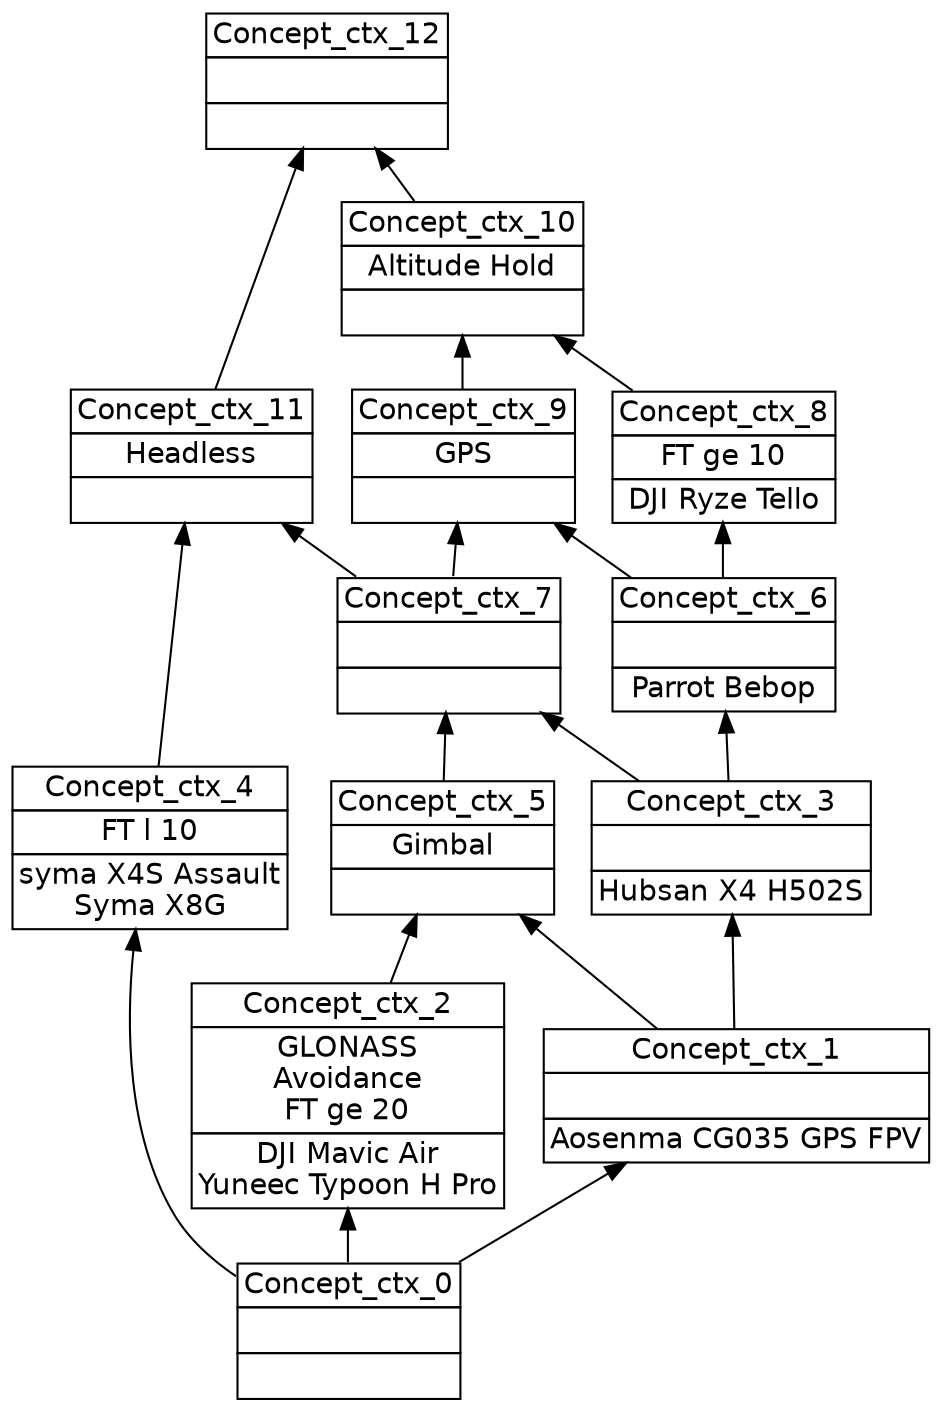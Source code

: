 digraph G { 
	rankdir=BT;
	margin=0;
	node [margin="0.03,0.03",fontname="DejaVu Sans"];
	ranksep=0.3;
	nodesep=0.2;
//graph[label="name:ctx,concept number:13,object number:8,attribute number:9"
13 [shape=none,label=<<table border="0" cellborder="1" cellspacing="0" port="p"><tr><td>Concept_ctx_12</td></tr><tr><td><br/></td></tr><tr><td><br/></td></tr></table>>];
14 [shape=none,label=<<table border="0" cellborder="1" cellspacing="0" port="p"><tr><td>Concept_ctx_5</td></tr><tr><td>Gimbal<br/></td></tr><tr><td><br/></td></tr></table>>];
15 [shape=none,label=<<table border="0" cellborder="1" cellspacing="0" port="p"><tr><td>Concept_ctx_9</td></tr><tr><td>GPS<br/></td></tr><tr><td><br/></td></tr></table>>];
16 [shape=none,label=<<table border="0" cellborder="1" cellspacing="0" port="p"><tr><td>Concept_ctx_2</td></tr><tr><td>GLONASS<br/>Avoidance<br/>FT ge 20<br/></td></tr><tr><td>DJI Mavic Air<br/>Yuneec Typoon H Pro<br/></td></tr></table>>];
17 [shape=none,label=<<table border="0" cellborder="1" cellspacing="0" port="p"><tr><td>Concept_ctx_7</td></tr><tr><td><br/></td></tr><tr><td><br/></td></tr></table>>];
18 [shape=none,label=<<table border="0" cellborder="1" cellspacing="0" port="p"><tr><td>Concept_ctx_11</td></tr><tr><td>Headless<br/></td></tr><tr><td><br/></td></tr></table>>];
19 [shape=none,label=<<table border="0" cellborder="1" cellspacing="0" port="p"><tr><td>Concept_ctx_10</td></tr><tr><td>Altitude Hold<br/></td></tr><tr><td><br/></td></tr></table>>];
20 [shape=none,label=<<table border="0" cellborder="1" cellspacing="0" port="p"><tr><td>Concept_ctx_0</td></tr><tr><td><br/></td></tr><tr><td><br/></td></tr></table>>];
21 [shape=none,label=<<table border="0" cellborder="1" cellspacing="0" port="p"><tr><td>Concept_ctx_4</td></tr><tr><td>FT l 10<br/></td></tr><tr><td>syma X4S Assault<br/>Syma X8G<br/></td></tr></table>>];
22 [shape=none,label=<<table border="0" cellborder="1" cellspacing="0" port="p"><tr><td>Concept_ctx_1</td></tr><tr><td><br/></td></tr><tr><td>Aosenma CG035 GPS FPV<br/></td></tr></table>>];
23 [shape=none,label=<<table border="0" cellborder="1" cellspacing="0" port="p"><tr><td>Concept_ctx_3</td></tr><tr><td><br/></td></tr><tr><td>Hubsan X4 H502S<br/></td></tr></table>>];
24 [shape=none,label=<<table border="0" cellborder="1" cellspacing="0" port="p"><tr><td>Concept_ctx_6</td></tr><tr><td><br/></td></tr><tr><td>Parrot Bebop<br/></td></tr></table>>];
25 [shape=none,label=<<table border="0" cellborder="1" cellspacing="0" port="p"><tr><td>Concept_ctx_8</td></tr><tr><td>FT ge 10<br/></td></tr><tr><td>DJI Ryze Tello<br/></td></tr></table>>];
	18:p -> 13:p
	19:p -> 13:p
	16:p -> 14:p
	22:p -> 14:p
	17:p -> 15:p
	24:p -> 15:p
	20:p -> 16:p
	14:p -> 17:p
	23:p -> 17:p
	21:p -> 18:p
	17:p -> 18:p
	15:p -> 19:p
	25:p -> 19:p
	20:p -> 21:p
	20:p -> 22:p
	22:p -> 23:p
	23:p -> 24:p
	24:p -> 25:p
}